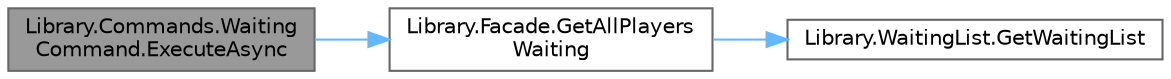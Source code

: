 digraph "Library.Commands.WaitingCommand.ExecuteAsync"
{
 // INTERACTIVE_SVG=YES
 // LATEX_PDF_SIZE
  bgcolor="transparent";
  edge [fontname=Helvetica,fontsize=10,labelfontname=Helvetica,labelfontsize=10];
  node [fontname=Helvetica,fontsize=10,shape=box,height=0.2,width=0.4];
  rankdir="LR";
  Node1 [id="Node000001",label="Library.Commands.Waiting\lCommand.ExecuteAsync",height=0.2,width=0.4,color="gray40", fillcolor="grey60", style="filled", fontcolor="black",tooltip="Implementa el comando 'waitinglist'. Este comando muestra la lista de jugadores esperando para jugar."];
  Node1 -> Node2 [id="edge1_Node000001_Node000002",color="steelblue1",style="solid",tooltip=" "];
  Node2 [id="Node000002",label="Library.Facade.GetAllPlayers\lWaiting",height=0.2,width=0.4,color="grey40", fillcolor="white", style="filled",URL="$classLibrary_1_1Facade.html#a5d257ae6bf3f4c69a6d1c7a78adcd48c",tooltip="Historia de usuario 10 Muestra todos los jugadores actualmente en la lista de espera."];
  Node2 -> Node3 [id="edge2_Node000002_Node000003",color="steelblue1",style="solid",tooltip=" "];
  Node3 [id="Node000003",label="Library.WaitingList.GetWaitingList",height=0.2,width=0.4,color="grey40", fillcolor="white", style="filled",URL="$classLibrary_1_1WaitingList.html#a615d40ccba7f85c0f1f37328d0ee2027",tooltip="Devuelve la lista de jugadores en espera."];
}
